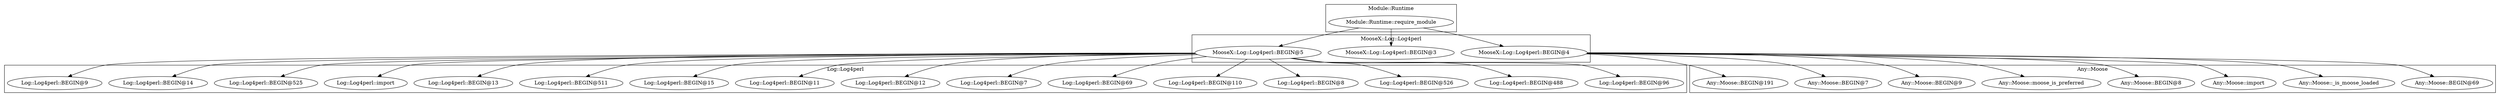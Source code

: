 digraph {
graph [overlap=false]
subgraph cluster_Any_Moose {
	label="Any::Moose";
	"Any::Moose::BEGIN@69";
	"Any::Moose::_is_moose_loaded";
	"Any::Moose::import";
	"Any::Moose::BEGIN@8";
	"Any::Moose::moose_is_preferred";
	"Any::Moose::BEGIN@9";
	"Any::Moose::BEGIN@7";
	"Any::Moose::BEGIN@191";
}
subgraph cluster_Module_Runtime {
	label="Module::Runtime";
	"Module::Runtime::require_module";
}
subgraph cluster_Log_Log4perl {
	label="Log::Log4perl";
	"Log::Log4perl::BEGIN@96";
	"Log::Log4perl::BEGIN@488";
	"Log::Log4perl::BEGIN@526";
	"Log::Log4perl::BEGIN@8";
	"Log::Log4perl::BEGIN@110";
	"Log::Log4perl::BEGIN@69";
	"Log::Log4perl::BEGIN@7";
	"Log::Log4perl::BEGIN@12";
	"Log::Log4perl::BEGIN@11";
	"Log::Log4perl::BEGIN@15";
	"Log::Log4perl::BEGIN@511";
	"Log::Log4perl::BEGIN@13";
	"Log::Log4perl::import";
	"Log::Log4perl::BEGIN@525";
	"Log::Log4perl::BEGIN@14";
	"Log::Log4perl::BEGIN@9";
}
subgraph cluster_MooseX_Log_Log4perl {
	label="MooseX::Log::Log4perl";
	"MooseX::Log::Log4perl::BEGIN@5";
	"MooseX::Log::Log4perl::BEGIN@3";
	"MooseX::Log::Log4perl::BEGIN@4";
}
"MooseX::Log::Log4perl::BEGIN@4" -> "Any::Moose::_is_moose_loaded";
"MooseX::Log::Log4perl::BEGIN@4" -> "Any::Moose::BEGIN@9";
"MooseX::Log::Log4perl::BEGIN@5" -> "Log::Log4perl::import";
"MooseX::Log::Log4perl::BEGIN@5" -> "Log::Log4perl::BEGIN@96";
"MooseX::Log::Log4perl::BEGIN@5" -> "Log::Log4perl::BEGIN@9";
"MooseX::Log::Log4perl::BEGIN@5" -> "Log::Log4perl::BEGIN@69";
"MooseX::Log::Log4perl::BEGIN@5" -> "Log::Log4perl::BEGIN@7";
"MooseX::Log::Log4perl::BEGIN@5" -> "Log::Log4perl::BEGIN@15";
"MooseX::Log::Log4perl::BEGIN@5" -> "Log::Log4perl::BEGIN@110";
"MooseX::Log::Log4perl::BEGIN@5" -> "Log::Log4perl::BEGIN@12";
"MooseX::Log::Log4perl::BEGIN@4" -> "Any::Moose::BEGIN@191";
"MooseX::Log::Log4perl::BEGIN@4" -> "Any::Moose::import";
"MooseX::Log::Log4perl::BEGIN@5" -> "Log::Log4perl::BEGIN@488";
"MooseX::Log::Log4perl::BEGIN@4" -> "Any::Moose::BEGIN@69";
"Module::Runtime::require_module" -> "MooseX::Log::Log4perl::BEGIN@5";
"MooseX::Log::Log4perl::BEGIN@5" -> "Log::Log4perl::BEGIN@8";
"MooseX::Log::Log4perl::BEGIN@5" -> "Log::Log4perl::BEGIN@14";
"MooseX::Log::Log4perl::BEGIN@5" -> "Log::Log4perl::BEGIN@13";
"Module::Runtime::require_module" -> "MooseX::Log::Log4perl::BEGIN@4";
"MooseX::Log::Log4perl::BEGIN@4" -> "Any::Moose::BEGIN@7";
"MooseX::Log::Log4perl::BEGIN@4" -> "Any::Moose::moose_is_preferred";
"MooseX::Log::Log4perl::BEGIN@5" -> "Log::Log4perl::BEGIN@511";
"MooseX::Log::Log4perl::BEGIN@5" -> "Log::Log4perl::BEGIN@525";
"MooseX::Log::Log4perl::BEGIN@5" -> "Log::Log4perl::BEGIN@11";
"Module::Runtime::require_module" -> "MooseX::Log::Log4perl::BEGIN@3";
"MooseX::Log::Log4perl::BEGIN@5" -> "Log::Log4perl::BEGIN@526";
"MooseX::Log::Log4perl::BEGIN@4" -> "Any::Moose::BEGIN@8";
}
